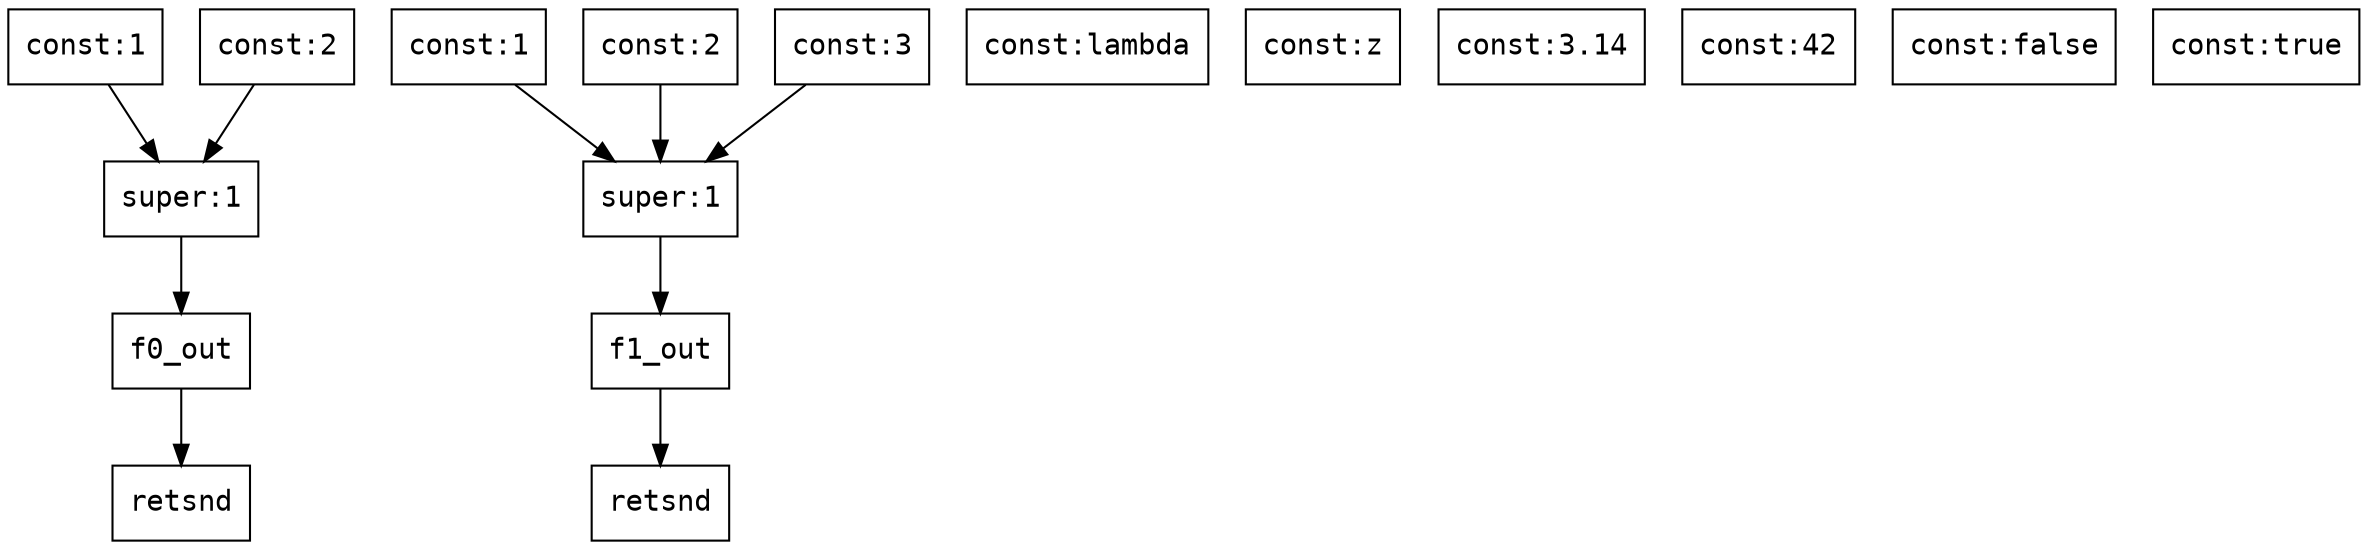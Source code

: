 digraph Dataflow {
  node [shape=record, fontname="Courier"];
  "f0_el0_out" [label="const:1"];
  "f0_el1_out" [label="const:2"];
  "f0_build" [label="super:1"];
  "f0_el0_out" -> "f0_build";
  "f0_el1_out" -> "f0_build";
  "f0_build" -> "f0_out";
  "f0_retsnd" [label="retsnd"];
  "f0_out" -> "f0_retsnd";
  "f1_el0_out" [label="const:1"];
  "f1_el1_out" [label="const:2"];
  "f1_el2_out" [label="const:3"];
  "f1_build" [label="super:1"];
  "f1_el0_out" -> "f1_build";
  "f1_el1_out" -> "f1_build";
  "f1_el2_out" -> "f1_build";
  "f1_build" -> "f1_out";
  "f1_retsnd" [label="retsnd"];
  "f1_out" -> "f1_retsnd";
  "f2_val" [label="const:lambda"];
  "f3_val" [label="const:z"];
  "f4_val" [label="const:3.14"];
  "f5_val" [label="const:42"];
  "f6_val" [label="const:false"];
  "f7_val" [label="const:true"];
}
